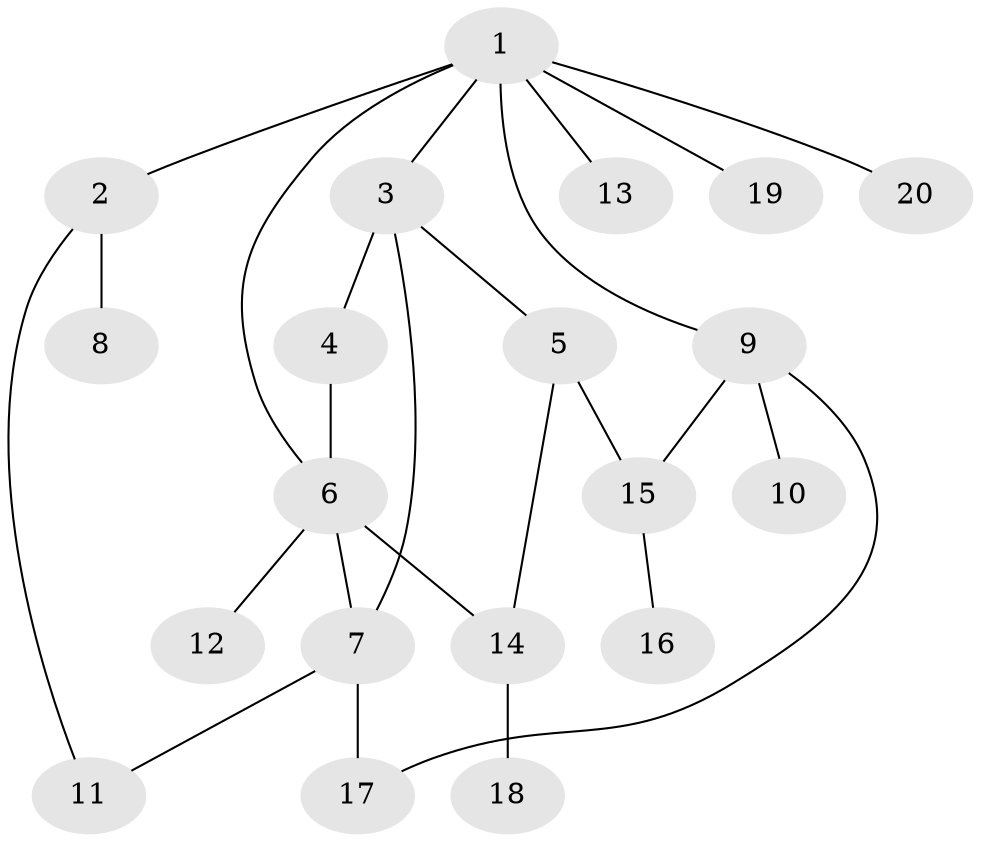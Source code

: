 // Generated by graph-tools (version 1.1) at 2025/46/02/15/25 05:46:28]
// undirected, 20 vertices, 25 edges
graph export_dot {
graph [start="1"]
  node [color=gray90,style=filled];
  1;
  2;
  3;
  4;
  5;
  6;
  7;
  8;
  9;
  10;
  11;
  12;
  13;
  14;
  15;
  16;
  17;
  18;
  19;
  20;
  1 -- 2;
  1 -- 3;
  1 -- 6;
  1 -- 9;
  1 -- 13;
  1 -- 19;
  1 -- 20;
  2 -- 8;
  2 -- 11;
  3 -- 4;
  3 -- 5;
  3 -- 7;
  4 -- 6;
  5 -- 14;
  5 -- 15;
  6 -- 12;
  6 -- 14;
  6 -- 7;
  7 -- 11;
  7 -- 17;
  9 -- 10;
  9 -- 15;
  9 -- 17;
  14 -- 18;
  15 -- 16;
}
